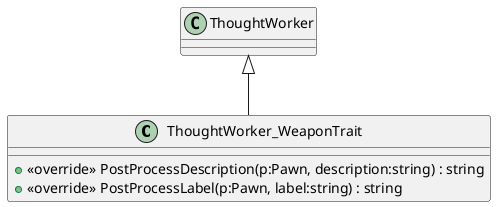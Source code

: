 @startuml
class ThoughtWorker_WeaponTrait {
    + <<override>> PostProcessDescription(p:Pawn, description:string) : string
    + <<override>> PostProcessLabel(p:Pawn, label:string) : string
}
ThoughtWorker <|-- ThoughtWorker_WeaponTrait
@enduml
